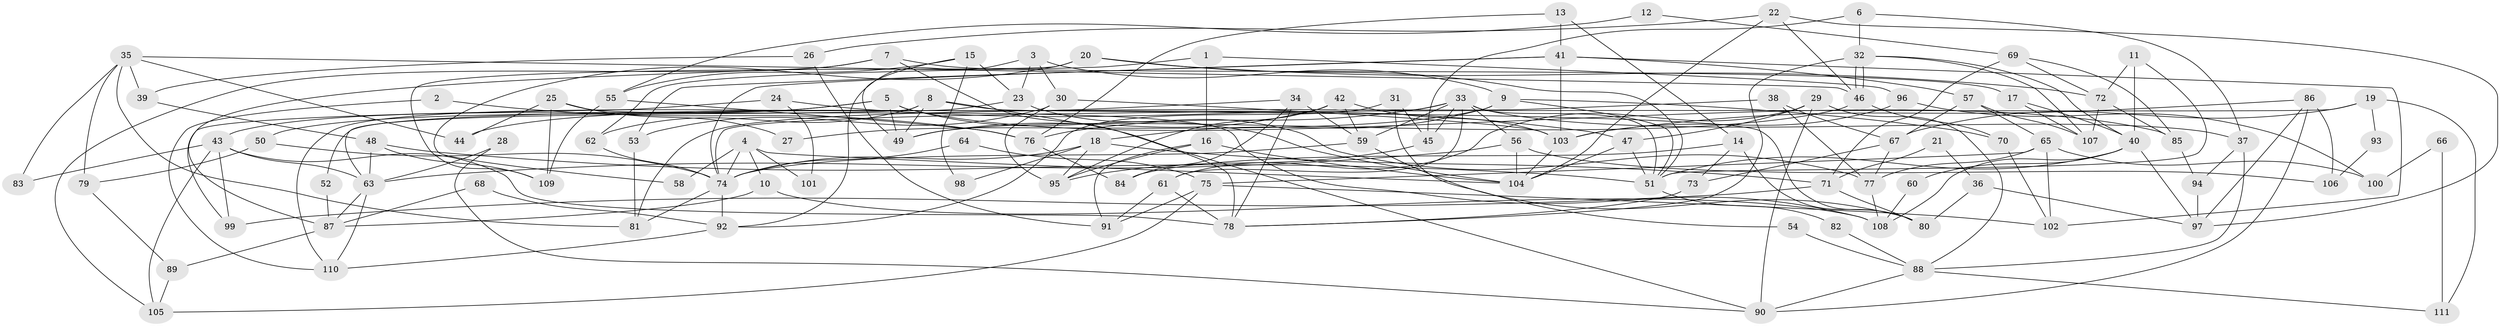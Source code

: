 // coarse degree distribution, {5: 0.10666666666666667, 2: 0.12, 7: 0.13333333333333333, 10: 0.04, 3: 0.21333333333333335, 8: 0.05333333333333334, 6: 0.10666666666666667, 4: 0.2, 13: 0.013333333333333334, 9: 0.013333333333333334}
// Generated by graph-tools (version 1.1) at 2025/41/03/06/25 10:41:53]
// undirected, 111 vertices, 222 edges
graph export_dot {
graph [start="1"]
  node [color=gray90,style=filled];
  1;
  2;
  3;
  4;
  5;
  6;
  7;
  8;
  9;
  10;
  11;
  12;
  13;
  14;
  15;
  16;
  17;
  18;
  19;
  20;
  21;
  22;
  23;
  24;
  25;
  26;
  27;
  28;
  29;
  30;
  31;
  32;
  33;
  34;
  35;
  36;
  37;
  38;
  39;
  40;
  41;
  42;
  43;
  44;
  45;
  46;
  47;
  48;
  49;
  50;
  51;
  52;
  53;
  54;
  55;
  56;
  57;
  58;
  59;
  60;
  61;
  62;
  63;
  64;
  65;
  66;
  67;
  68;
  69;
  70;
  71;
  72;
  73;
  74;
  75;
  76;
  77;
  78;
  79;
  80;
  81;
  82;
  83;
  84;
  85;
  86;
  87;
  88;
  89;
  90;
  91;
  92;
  93;
  94;
  95;
  96;
  97;
  98;
  99;
  100;
  101;
  102;
  103;
  104;
  105;
  106;
  107;
  108;
  109;
  110;
  111;
  1 -- 62;
  1 -- 16;
  1 -- 96;
  2 -- 110;
  2 -- 76;
  3 -- 30;
  3 -- 9;
  3 -- 23;
  3 -- 92;
  4 -- 104;
  4 -- 74;
  4 -- 10;
  4 -- 58;
  4 -- 101;
  5 -- 104;
  5 -- 43;
  5 -- 49;
  5 -- 50;
  5 -- 85;
  6 -- 37;
  6 -- 32;
  6 -- 45;
  7 -- 78;
  7 -- 87;
  7 -- 17;
  7 -- 105;
  8 -- 49;
  8 -- 80;
  8 -- 62;
  8 -- 63;
  8 -- 90;
  9 -- 18;
  9 -- 51;
  9 -- 27;
  9 -- 70;
  10 -- 108;
  10 -- 87;
  11 -- 40;
  11 -- 51;
  11 -- 72;
  12 -- 55;
  12 -- 69;
  13 -- 76;
  13 -- 41;
  13 -- 14;
  14 -- 84;
  14 -- 73;
  14 -- 80;
  15 -- 49;
  15 -- 23;
  15 -- 55;
  15 -- 98;
  16 -- 95;
  16 -- 104;
  16 -- 91;
  17 -- 40;
  17 -- 107;
  18 -- 74;
  18 -- 95;
  18 -- 71;
  18 -- 98;
  19 -- 67;
  19 -- 74;
  19 -- 93;
  19 -- 111;
  20 -- 109;
  20 -- 72;
  20 -- 51;
  20 -- 58;
  21 -- 71;
  21 -- 36;
  22 -- 26;
  22 -- 97;
  22 -- 46;
  22 -- 104;
  23 -- 110;
  23 -- 77;
  24 -- 47;
  24 -- 99;
  24 -- 101;
  25 -- 108;
  25 -- 44;
  25 -- 27;
  25 -- 109;
  26 -- 91;
  26 -- 39;
  28 -- 63;
  28 -- 90;
  29 -- 47;
  29 -- 61;
  29 -- 88;
  29 -- 90;
  30 -- 95;
  30 -- 103;
  30 -- 53;
  31 -- 92;
  31 -- 45;
  31 -- 54;
  32 -- 107;
  32 -- 46;
  32 -- 46;
  32 -- 40;
  32 -- 78;
  33 -- 37;
  33 -- 61;
  33 -- 45;
  33 -- 51;
  33 -- 52;
  33 -- 56;
  33 -- 59;
  33 -- 76;
  34 -- 59;
  34 -- 78;
  34 -- 44;
  34 -- 84;
  35 -- 81;
  35 -- 46;
  35 -- 39;
  35 -- 44;
  35 -- 79;
  35 -- 83;
  36 -- 80;
  36 -- 97;
  37 -- 88;
  37 -- 94;
  38 -- 67;
  38 -- 77;
  38 -- 81;
  39 -- 48;
  40 -- 51;
  40 -- 60;
  40 -- 97;
  40 -- 108;
  41 -- 102;
  41 -- 53;
  41 -- 57;
  41 -- 74;
  41 -- 103;
  42 -- 59;
  42 -- 49;
  42 -- 95;
  42 -- 103;
  43 -- 78;
  43 -- 63;
  43 -- 83;
  43 -- 99;
  43 -- 105;
  45 -- 95;
  46 -- 49;
  46 -- 70;
  47 -- 51;
  47 -- 104;
  48 -- 51;
  48 -- 63;
  48 -- 109;
  50 -- 79;
  50 -- 74;
  51 -- 82;
  52 -- 87;
  53 -- 81;
  54 -- 88;
  55 -- 109;
  55 -- 76;
  56 -- 104;
  56 -- 63;
  56 -- 106;
  57 -- 107;
  57 -- 65;
  57 -- 67;
  59 -- 74;
  59 -- 80;
  60 -- 108;
  61 -- 78;
  61 -- 91;
  62 -- 74;
  63 -- 87;
  63 -- 110;
  64 -- 75;
  64 -- 74;
  65 -- 75;
  65 -- 77;
  65 -- 100;
  65 -- 102;
  66 -- 100;
  66 -- 111;
  67 -- 77;
  67 -- 73;
  68 -- 87;
  68 -- 92;
  69 -- 71;
  69 -- 85;
  69 -- 72;
  70 -- 102;
  71 -- 80;
  71 -- 99;
  72 -- 85;
  72 -- 107;
  73 -- 78;
  74 -- 81;
  74 -- 92;
  75 -- 102;
  75 -- 105;
  75 -- 91;
  76 -- 84;
  77 -- 108;
  79 -- 89;
  82 -- 88;
  85 -- 94;
  86 -- 103;
  86 -- 90;
  86 -- 97;
  86 -- 106;
  87 -- 89;
  88 -- 90;
  88 -- 111;
  89 -- 105;
  92 -- 110;
  93 -- 106;
  94 -- 97;
  96 -- 103;
  96 -- 100;
  103 -- 104;
}
